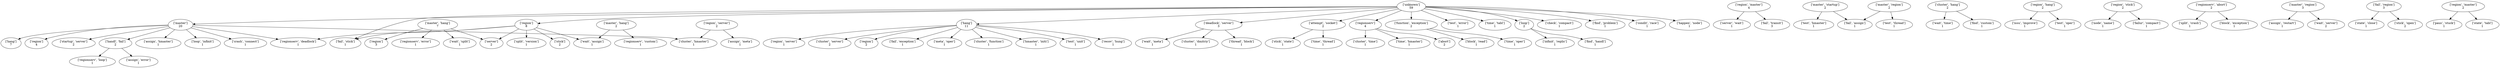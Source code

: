 strict digraph  {
	"['unknown']
59" -> "['master']
20";
	"['unknown']
59" -> "['hang']
11";
	"['unknown']
59" -> "['region']
8";
	"['unknown']
59" -> "['deadlock', 'server']
3";
	"['unknown']
59" -> "['fail', 'stick']
1";
	"['unknown']
59" -> "['attempt', 'socket']
2";
	"['unknown']
59" -> "['regionserv']
4";
	"['unknown']
59" -> "['function', 'exception']
2";
	"['unknown']
59" -> "['test', 'error']
1";
	"['unknown']
59" -> "['time', 'tabl']
1";
	"['unknown']
59" -> "['loop']
2";
	"['unknown']
59" -> "['check', 'compact']
1";
	"['unknown']
59" -> "['find', 'problem']
1";
	"['unknown']
59" -> "['condit', 'race']
1";
	"['unknown']
59" -> "['happen', 'node']
1";
	"['master']
20" -> "['hang']
7";
	"['master']
20" -> "['region']
4";
	"['master']
20" -> "['startup', 'server']
2";
	"['master']
20" -> "['handl', 'fail']
2";
	"['master']
20" -> "['regionserv', 'deadlock']
1";
	"['master']
20" -> "['cluster', 'hmaster']
1";
	"['master']
20" -> "['assign', 'hmaster']
1";
	"['master']
20" -> "['loop', 'infinit']
1";
	"['master']
20" -> "['crash', 'connect']
1";
	"['hang']
11" -> "['region', 'server']
1";
	"['hang']
11" -> "['cluster', 'server']
2";
	"['hang']
11" -> "['region']
2";
	"['hang']
11" -> "['fail', 'exception']
1";
	"['hang']
11" -> "['meta', 'oper']
1";
	"['hang']
11" -> "['cluster', 'function']
1";
	"['hang']
11" -> "['hmaster', 'initi']
1";
	"['hang']
11" -> "['test', 'unit']
1";
	"['hang']
11" -> "['recov', 'hung']
1";
	"['region']
8" -> "['fail', 'stick']
1";
	"['region']
8" -> "['regionserv', 'deadlock']
1";
	"['region']
8" -> "['server']
2";
	"['region']
8" -> "['wait', 'assign']
1";
	"['region']
8" -> "['split', 'version']
1";
	"['region']
8" -> "['stick']
2";
	"['deadlock', 'server']
3" -> "['wait', 'meta']
1";
	"['deadlock', 'server']
3" -> "['cluster', 'dmitriy']
1";
	"['deadlock', 'server']
3" -> "['thread', 'block']
1";
	"['attempt', 'socket']
2" -> "['stick', 'state']
1";
	"['attempt', 'socket']
2" -> "['time', 'thread']
1";
	"['regionserv']
4" -> "['cluster', 'time']
1";
	"['regionserv']
4" -> "['time', 'hmaster']
1";
	"['regionserv']
4" -> "['abort']
2";
	"['function', 'exception']
2" -> "['block', 'read']
1";
	"['function', 'exception']
2" -> "['time', 'oper']
1";
	"['loop']
2" -> "['infinit', 'replic']
1";
	"['loop']
2" -> "['find', 'handl']
1";
	"['handl', 'fail']
2" -> "['regionserv', 'loop']
1";
	"['handl', 'fail']
2" -> "['assign', 'error']
1";
	"['master', 'hang']
7" -> "['server']
2";
	"['master', 'hang']
7" -> "['region']
3";
	"['master', 'hang']
7" -> "['regionserv', 'error']
1";
	"['master', 'hang']
7" -> "['wait', 'split']
1";
	"['region', 'master']
4" -> "['server', 'wait']
1";
	"['region', 'master']
4" -> "['fail', 'transit']
3";
	"['master', 'startup']
2" -> "['test', 'hmaster']
1";
	"['master', 'startup']
2" -> "['fail', 'assign']
1";
	"['cluster', 'hang']
2" -> "['wait', 'time']
1";
	"['cluster', 'hang']
2" -> "['find', 'custom']
1";
	"['region', 'hang']
2" -> "['issu', 'improve']
1";
	"['region', 'hang']
2" -> "['test', 'oper']
1";
	"['region', 'server']
2" -> "['cluster', 'hmaster']
1";
	"['region', 'server']
2" -> "['assign', 'meta']
1";
	"['region', 'stick']
2" -> "['node', 'name']
1";
	"['region', 'stick']
2" -> "['failur', 'compact']
1";
	"['regionserv', 'abort']
2" -> "['split', 'crash']
1";
	"['regionserv', 'abort']
2" -> "['block', 'exception']
1";
	"['master', 'region']
3" -> "['assign', 'restart']
1";
	"['master', 'region']
3" -> "['wait', 'server']
2";
	"['master', 'hang']
2" -> "['wait', 'assign']
1";
	"['master', 'hang']
2" -> "['regionserv', 'custom']
1";
	"['fail', 'region']
3" -> "['state', 'close']
1";
	"['fail', 'region']
3" -> "['stick', 'open']
2";
	"['master', 'region']
2" -> "['fail', 'assign']
1";
	"['master', 'region']
2" -> "['test', 'thread']
1";
	"['region', 'master']
2" -> "['paus', 'stuck']
1";
	"['region', 'master']
2" -> "['state', 'tabl']
1";
}
